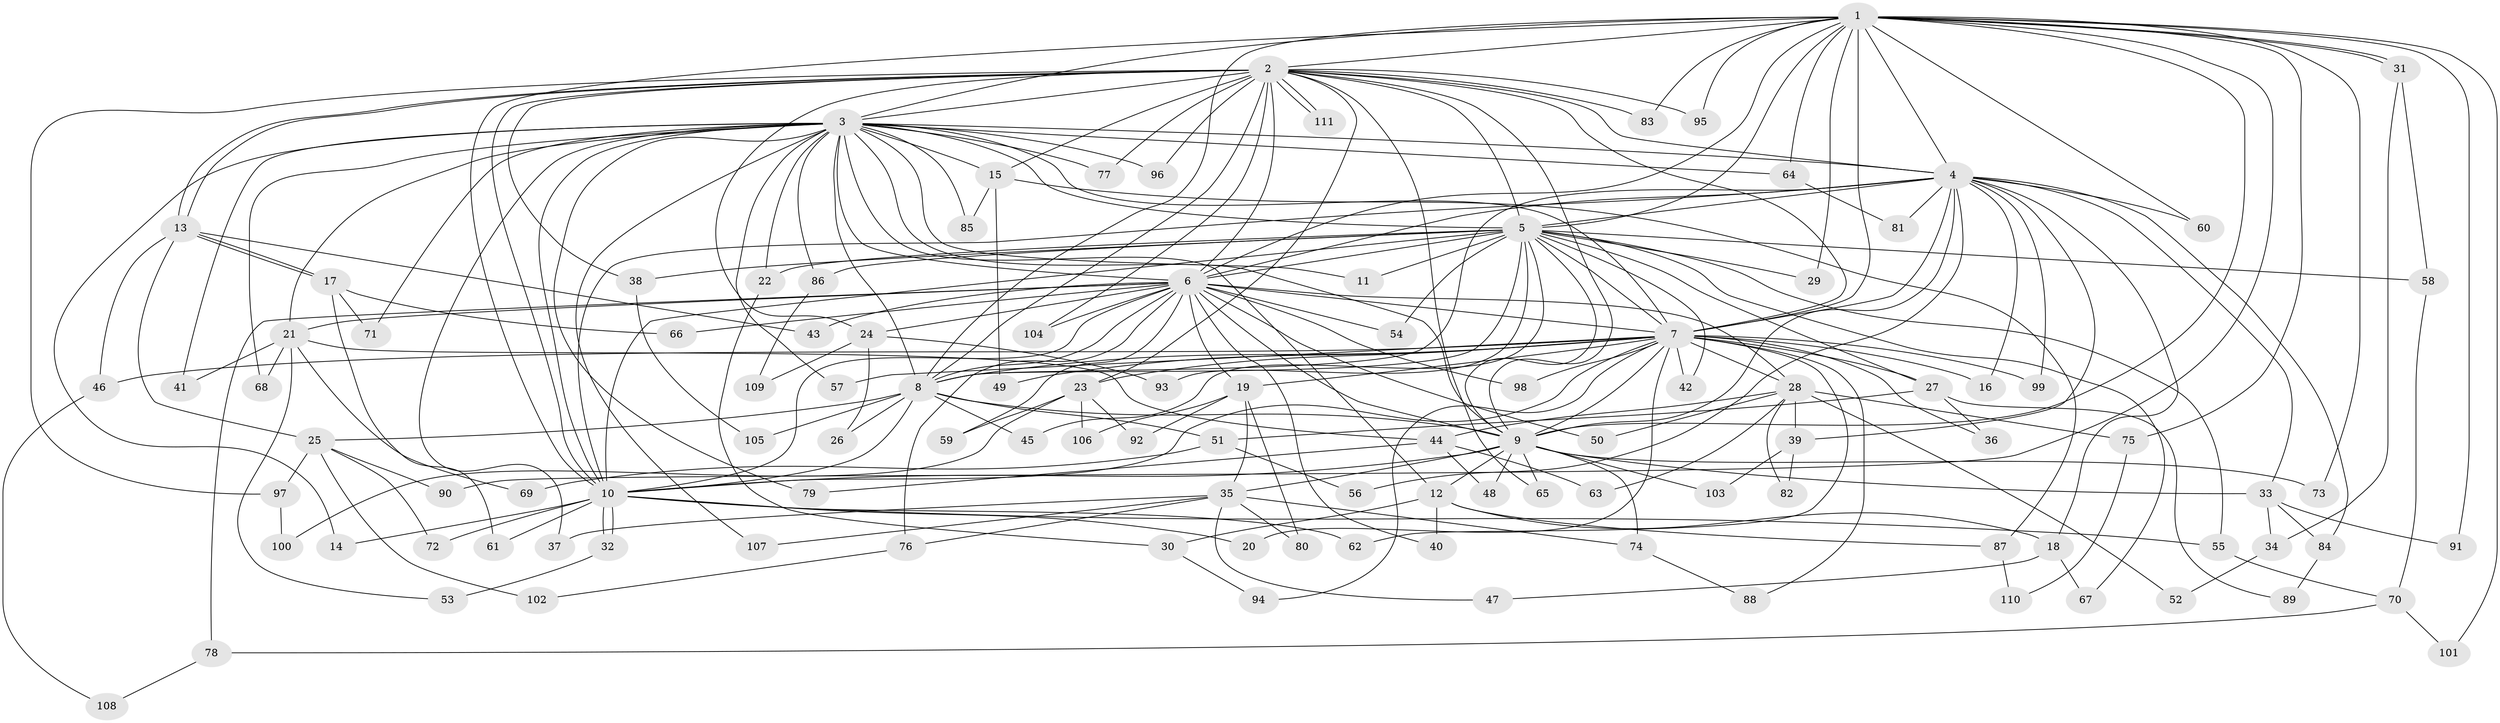 // coarse degree distribution, {14: 0.029411764705882353, 17: 0.014705882352941176, 15: 0.014705882352941176, 13: 0.014705882352941176, 20: 0.029411764705882353, 21: 0.014705882352941176, 12: 0.014705882352941176, 7: 0.029411764705882353, 6: 0.04411764705882353, 2: 0.5441176470588235, 4: 0.04411764705882353, 9: 0.029411764705882353, 5: 0.04411764705882353, 3: 0.11764705882352941, 1: 0.014705882352941176}
// Generated by graph-tools (version 1.1) at 2025/49/03/04/25 22:49:24]
// undirected, 111 vertices, 247 edges
graph export_dot {
  node [color=gray90,style=filled];
  1;
  2;
  3;
  4;
  5;
  6;
  7;
  8;
  9;
  10;
  11;
  12;
  13;
  14;
  15;
  16;
  17;
  18;
  19;
  20;
  21;
  22;
  23;
  24;
  25;
  26;
  27;
  28;
  29;
  30;
  31;
  32;
  33;
  34;
  35;
  36;
  37;
  38;
  39;
  40;
  41;
  42;
  43;
  44;
  45;
  46;
  47;
  48;
  49;
  50;
  51;
  52;
  53;
  54;
  55;
  56;
  57;
  58;
  59;
  60;
  61;
  62;
  63;
  64;
  65;
  66;
  67;
  68;
  69;
  70;
  71;
  72;
  73;
  74;
  75;
  76;
  77;
  78;
  79;
  80;
  81;
  82;
  83;
  84;
  85;
  86;
  87;
  88;
  89;
  90;
  91;
  92;
  93;
  94;
  95;
  96;
  97;
  98;
  99;
  100;
  101;
  102;
  103;
  104;
  105;
  106;
  107;
  108;
  109;
  110;
  111;
  1 -- 2;
  1 -- 3;
  1 -- 4;
  1 -- 5;
  1 -- 6;
  1 -- 7;
  1 -- 8;
  1 -- 9;
  1 -- 10;
  1 -- 29;
  1 -- 31;
  1 -- 31;
  1 -- 60;
  1 -- 64;
  1 -- 73;
  1 -- 75;
  1 -- 83;
  1 -- 90;
  1 -- 91;
  1 -- 95;
  1 -- 101;
  2 -- 3;
  2 -- 4;
  2 -- 5;
  2 -- 6;
  2 -- 7;
  2 -- 8;
  2 -- 9;
  2 -- 10;
  2 -- 13;
  2 -- 13;
  2 -- 15;
  2 -- 23;
  2 -- 24;
  2 -- 38;
  2 -- 65;
  2 -- 77;
  2 -- 83;
  2 -- 95;
  2 -- 96;
  2 -- 97;
  2 -- 104;
  2 -- 111;
  2 -- 111;
  3 -- 4;
  3 -- 5;
  3 -- 6;
  3 -- 7;
  3 -- 8;
  3 -- 9;
  3 -- 10;
  3 -- 11;
  3 -- 12;
  3 -- 14;
  3 -- 15;
  3 -- 21;
  3 -- 22;
  3 -- 37;
  3 -- 41;
  3 -- 57;
  3 -- 64;
  3 -- 68;
  3 -- 71;
  3 -- 77;
  3 -- 79;
  3 -- 85;
  3 -- 86;
  3 -- 96;
  3 -- 107;
  4 -- 5;
  4 -- 6;
  4 -- 7;
  4 -- 8;
  4 -- 9;
  4 -- 10;
  4 -- 16;
  4 -- 18;
  4 -- 33;
  4 -- 39;
  4 -- 56;
  4 -- 60;
  4 -- 81;
  4 -- 84;
  4 -- 99;
  5 -- 6;
  5 -- 7;
  5 -- 8;
  5 -- 9;
  5 -- 10;
  5 -- 11;
  5 -- 22;
  5 -- 27;
  5 -- 29;
  5 -- 38;
  5 -- 42;
  5 -- 45;
  5 -- 54;
  5 -- 55;
  5 -- 58;
  5 -- 67;
  5 -- 86;
  5 -- 93;
  6 -- 7;
  6 -- 8;
  6 -- 9;
  6 -- 10;
  6 -- 19;
  6 -- 21;
  6 -- 24;
  6 -- 28;
  6 -- 40;
  6 -- 43;
  6 -- 50;
  6 -- 54;
  6 -- 59;
  6 -- 66;
  6 -- 76;
  6 -- 78;
  6 -- 98;
  6 -- 104;
  7 -- 8;
  7 -- 9;
  7 -- 10;
  7 -- 16;
  7 -- 19;
  7 -- 20;
  7 -- 23;
  7 -- 27;
  7 -- 28;
  7 -- 36;
  7 -- 42;
  7 -- 46;
  7 -- 49;
  7 -- 57;
  7 -- 62;
  7 -- 88;
  7 -- 94;
  7 -- 98;
  7 -- 99;
  8 -- 9;
  8 -- 10;
  8 -- 25;
  8 -- 26;
  8 -- 45;
  8 -- 51;
  8 -- 105;
  9 -- 10;
  9 -- 12;
  9 -- 33;
  9 -- 35;
  9 -- 48;
  9 -- 65;
  9 -- 73;
  9 -- 74;
  9 -- 103;
  10 -- 14;
  10 -- 20;
  10 -- 32;
  10 -- 32;
  10 -- 55;
  10 -- 61;
  10 -- 62;
  10 -- 72;
  12 -- 18;
  12 -- 30;
  12 -- 40;
  12 -- 87;
  13 -- 17;
  13 -- 17;
  13 -- 25;
  13 -- 43;
  13 -- 46;
  15 -- 49;
  15 -- 85;
  15 -- 87;
  17 -- 61;
  17 -- 66;
  17 -- 71;
  18 -- 47;
  18 -- 67;
  19 -- 35;
  19 -- 80;
  19 -- 92;
  19 -- 106;
  21 -- 41;
  21 -- 44;
  21 -- 53;
  21 -- 68;
  21 -- 69;
  22 -- 30;
  23 -- 59;
  23 -- 92;
  23 -- 100;
  23 -- 106;
  24 -- 26;
  24 -- 93;
  24 -- 109;
  25 -- 72;
  25 -- 90;
  25 -- 97;
  25 -- 102;
  27 -- 36;
  27 -- 51;
  27 -- 89;
  28 -- 39;
  28 -- 44;
  28 -- 50;
  28 -- 52;
  28 -- 63;
  28 -- 75;
  28 -- 82;
  30 -- 94;
  31 -- 34;
  31 -- 58;
  32 -- 53;
  33 -- 34;
  33 -- 84;
  33 -- 91;
  34 -- 52;
  35 -- 37;
  35 -- 47;
  35 -- 74;
  35 -- 76;
  35 -- 80;
  35 -- 107;
  38 -- 105;
  39 -- 82;
  39 -- 103;
  44 -- 48;
  44 -- 63;
  44 -- 79;
  46 -- 108;
  51 -- 56;
  51 -- 69;
  55 -- 70;
  58 -- 70;
  64 -- 81;
  70 -- 78;
  70 -- 101;
  74 -- 88;
  75 -- 110;
  76 -- 102;
  78 -- 108;
  84 -- 89;
  86 -- 109;
  87 -- 110;
  97 -- 100;
}
